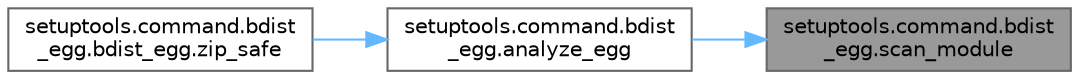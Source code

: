 digraph "setuptools.command.bdist_egg.scan_module"
{
 // LATEX_PDF_SIZE
  bgcolor="transparent";
  edge [fontname=Helvetica,fontsize=10,labelfontname=Helvetica,labelfontsize=10];
  node [fontname=Helvetica,fontsize=10,shape=box,height=0.2,width=0.4];
  rankdir="RL";
  Node1 [id="Node000001",label="setuptools.command.bdist\l_egg.scan_module",height=0.2,width=0.4,color="gray40", fillcolor="grey60", style="filled", fontcolor="black",tooltip=" "];
  Node1 -> Node2 [id="edge1_Node000001_Node000002",dir="back",color="steelblue1",style="solid",tooltip=" "];
  Node2 [id="Node000002",label="setuptools.command.bdist\l_egg.analyze_egg",height=0.2,width=0.4,color="grey40", fillcolor="white", style="filled",URL="$namespacesetuptools_1_1command_1_1bdist__egg.html#abb93aa6725dcd2c6cc1f8a1e826510a1",tooltip=" "];
  Node2 -> Node3 [id="edge2_Node000002_Node000003",dir="back",color="steelblue1",style="solid",tooltip=" "];
  Node3 [id="Node000003",label="setuptools.command.bdist\l_egg.bdist_egg.zip_safe",height=0.2,width=0.4,color="grey40", fillcolor="white", style="filled",URL="$classsetuptools_1_1command_1_1bdist__egg_1_1bdist__egg.html#a35127d6e46a1d08f367c6f479ea762b8",tooltip=" "];
}
